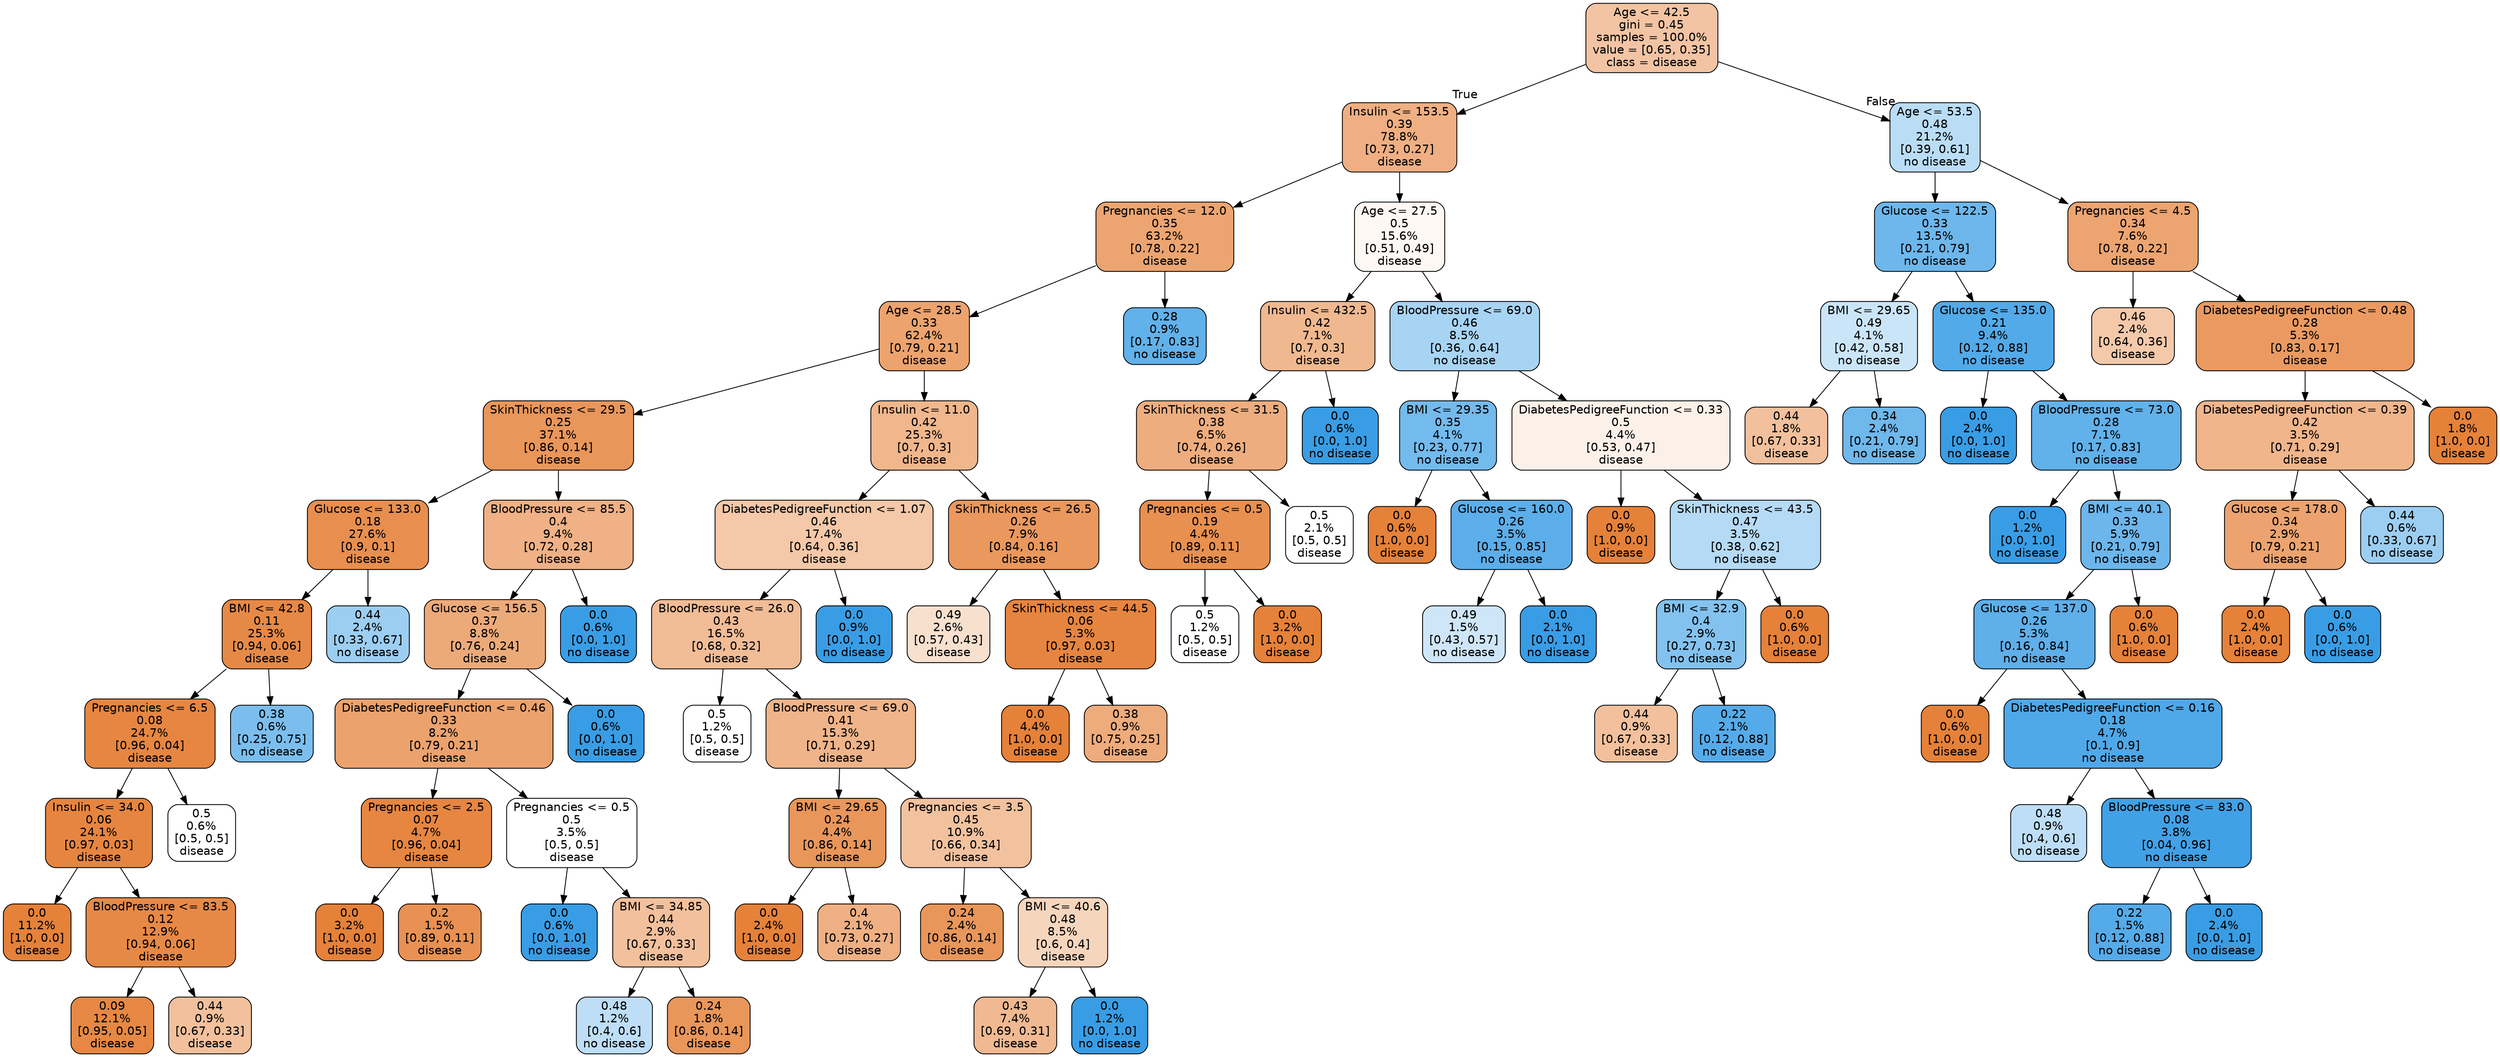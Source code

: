 digraph Tree {
node [shape=box, style="filled, rounded", color="black", fontname="helvetica"] ;
edge [fontname="helvetica"] ;
0 [label="Age <= 42.5\ngini = 0.45\nsamples = 100.0%\nvalue = [0.65, 0.35]\nclass = disease", fillcolor="#f3c4a3"] ;
1 [label="Insulin <= 153.5\n0.39\n78.8%\n[0.73, 0.27]\ndisease", fillcolor="#efaf82"] ;
0 -> 1 [labeldistance=2.5, labelangle=45, headlabel="True"] ;
2 [label="Pregnancies <= 12.0\n0.35\n63.2%\n[0.78, 0.22]\ndisease", fillcolor="#eca571"] ;
1 -> 2 ;
3 [label="Age <= 28.5\n0.33\n62.4%\n[0.79, 0.21]\ndisease", fillcolor="#eca36e"] ;
2 -> 3 ;
4 [label="SkinThickness <= 29.5\n0.25\n37.1%\n[0.86, 0.14]\ndisease", fillcolor="#e9965a"] ;
3 -> 4 ;
5 [label="Glucose <= 133.0\n0.18\n27.6%\n[0.9, 0.1]\ndisease", fillcolor="#e88f4f"] ;
4 -> 5 ;
6 [label="BMI <= 42.8\n0.11\n25.3%\n[0.94, 0.06]\ndisease", fillcolor="#e78946"] ;
5 -> 6 ;
7 [label="Pregnancies <= 6.5\n0.08\n24.7%\n[0.96, 0.04]\ndisease", fillcolor="#e68641"] ;
6 -> 7 ;
8 [label="Insulin <= 34.0\n0.06\n24.1%\n[0.97, 0.03]\ndisease", fillcolor="#e68540"] ;
7 -> 8 ;
9 [label="0.0\n11.2%\n[1.0, 0.0]\ndisease", fillcolor="#e58139"] ;
8 -> 9 ;
10 [label="BloodPressure <= 83.5\n0.12\n12.9%\n[0.94, 0.06]\ndisease", fillcolor="#e78946"] ;
8 -> 10 ;
11 [label="0.09\n12.1%\n[0.95, 0.05]\ndisease", fillcolor="#e68843"] ;
10 -> 11 ;
12 [label="0.44\n0.9%\n[0.67, 0.33]\ndisease", fillcolor="#f2c09c"] ;
10 -> 12 ;
13 [label="0.5\n0.6%\n[0.5, 0.5]\ndisease", fillcolor="#ffffff"] ;
7 -> 13 ;
14 [label="0.38\n0.6%\n[0.25, 0.75]\nno disease", fillcolor="#7bbeee"] ;
6 -> 14 ;
15 [label="0.44\n2.4%\n[0.33, 0.67]\nno disease", fillcolor="#9ccef2"] ;
5 -> 15 ;
16 [label="BloodPressure <= 85.5\n0.4\n9.4%\n[0.72, 0.28]\ndisease", fillcolor="#efb185"] ;
4 -> 16 ;
17 [label="Glucose <= 156.5\n0.37\n8.8%\n[0.76, 0.24]\ndisease", fillcolor="#edaa79"] ;
16 -> 17 ;
18 [label="DiabetesPedigreeFunction <= 0.46\n0.33\n8.2%\n[0.79, 0.21]\ndisease", fillcolor="#eca26d"] ;
17 -> 18 ;
19 [label="Pregnancies <= 2.5\n0.07\n4.7%\n[0.96, 0.04]\ndisease", fillcolor="#e68641"] ;
18 -> 19 ;
20 [label="0.0\n3.2%\n[1.0, 0.0]\ndisease", fillcolor="#e58139"] ;
19 -> 20 ;
21 [label="0.2\n1.5%\n[0.89, 0.11]\ndisease", fillcolor="#e89152"] ;
19 -> 21 ;
22 [label="Pregnancies <= 0.5\n0.5\n3.5%\n[0.5, 0.5]\ndisease", fillcolor="#ffffff"] ;
18 -> 22 ;
23 [label="0.0\n0.6%\n[0.0, 1.0]\nno disease", fillcolor="#399de5"] ;
22 -> 23 ;
24 [label="BMI <= 34.85\n0.44\n2.9%\n[0.67, 0.33]\ndisease", fillcolor="#f2c09c"] ;
22 -> 24 ;
25 [label="0.48\n1.2%\n[0.4, 0.6]\nno disease", fillcolor="#bddef6"] ;
24 -> 25 ;
26 [label="0.24\n1.8%\n[0.86, 0.14]\ndisease", fillcolor="#e9965a"] ;
24 -> 26 ;
27 [label="0.0\n0.6%\n[0.0, 1.0]\nno disease", fillcolor="#399de5"] ;
17 -> 27 ;
28 [label="0.0\n0.6%\n[0.0, 1.0]\nno disease", fillcolor="#399de5"] ;
16 -> 28 ;
29 [label="Insulin <= 11.0\n0.42\n25.3%\n[0.7, 0.3]\ndisease", fillcolor="#f0b68c"] ;
3 -> 29 ;
30 [label="DiabetesPedigreeFunction <= 1.07\n0.46\n17.4%\n[0.64, 0.36]\ndisease", fillcolor="#f4c8a8"] ;
29 -> 30 ;
31 [label="BloodPressure <= 26.0\n0.43\n16.5%\n[0.68, 0.32]\ndisease", fillcolor="#f1bc96"] ;
30 -> 31 ;
32 [label="0.5\n1.2%\n[0.5, 0.5]\ndisease", fillcolor="#ffffff"] ;
31 -> 32 ;
33 [label="BloodPressure <= 69.0\n0.41\n15.3%\n[0.71, 0.29]\ndisease", fillcolor="#efb489"] ;
31 -> 33 ;
34 [label="BMI <= 29.65\n0.24\n4.4%\n[0.86, 0.14]\ndisease", fillcolor="#e9965a"] ;
33 -> 34 ;
35 [label="0.0\n2.4%\n[1.0, 0.0]\ndisease", fillcolor="#e58139"] ;
34 -> 35 ;
36 [label="0.4\n2.1%\n[0.73, 0.27]\ndisease", fillcolor="#efb083"] ;
34 -> 36 ;
37 [label="Pregnancies <= 3.5\n0.45\n10.9%\n[0.66, 0.34]\ndisease", fillcolor="#f2c29f"] ;
33 -> 37 ;
38 [label="0.24\n2.4%\n[0.86, 0.14]\ndisease", fillcolor="#e9965a"] ;
37 -> 38 ;
39 [label="BMI <= 40.6\n0.48\n8.5%\n[0.6, 0.4]\ndisease", fillcolor="#f6d5bd"] ;
37 -> 39 ;
40 [label="0.43\n7.4%\n[0.69, 0.31]\ndisease", fillcolor="#f1b991"] ;
39 -> 40 ;
41 [label="0.0\n1.2%\n[0.0, 1.0]\nno disease", fillcolor="#399de5"] ;
39 -> 41 ;
42 [label="0.0\n0.9%\n[0.0, 1.0]\nno disease", fillcolor="#399de5"] ;
30 -> 42 ;
43 [label="SkinThickness <= 26.5\n0.26\n7.9%\n[0.84, 0.16]\ndisease", fillcolor="#ea985d"] ;
29 -> 43 ;
44 [label="0.49\n2.6%\n[0.57, 0.43]\ndisease", fillcolor="#f8e0ce"] ;
43 -> 44 ;
45 [label="SkinThickness <= 44.5\n0.06\n5.3%\n[0.97, 0.03]\ndisease", fillcolor="#e68540"] ;
43 -> 45 ;
46 [label="0.0\n4.4%\n[1.0, 0.0]\ndisease", fillcolor="#e58139"] ;
45 -> 46 ;
47 [label="0.38\n0.9%\n[0.75, 0.25]\ndisease", fillcolor="#eeab7b"] ;
45 -> 47 ;
48 [label="0.28\n0.9%\n[0.17, 0.83]\nno disease", fillcolor="#61b1ea"] ;
2 -> 48 ;
49 [label="Age <= 27.5\n0.5\n15.6%\n[0.51, 0.49]\ndisease", fillcolor="#fef8f4"] ;
1 -> 49 ;
50 [label="Insulin <= 432.5\n0.42\n7.1%\n[0.7, 0.3]\ndisease", fillcolor="#f0b88f"] ;
49 -> 50 ;
51 [label="SkinThickness <= 31.5\n0.38\n6.5%\n[0.74, 0.26]\ndisease", fillcolor="#eead7e"] ;
50 -> 51 ;
52 [label="Pregnancies <= 0.5\n0.19\n4.4%\n[0.89, 0.11]\ndisease", fillcolor="#e89050"] ;
51 -> 52 ;
53 [label="0.5\n1.2%\n[0.5, 0.5]\ndisease", fillcolor="#ffffff"] ;
52 -> 53 ;
54 [label="0.0\n3.2%\n[1.0, 0.0]\ndisease", fillcolor="#e58139"] ;
52 -> 54 ;
55 [label="0.5\n2.1%\n[0.5, 0.5]\ndisease", fillcolor="#ffffff"] ;
51 -> 55 ;
56 [label="0.0\n0.6%\n[0.0, 1.0]\nno disease", fillcolor="#399de5"] ;
50 -> 56 ;
57 [label="BloodPressure <= 69.0\n0.46\n8.5%\n[0.36, 0.64]\nno disease", fillcolor="#a8d4f4"] ;
49 -> 57 ;
58 [label="BMI <= 29.35\n0.35\n4.1%\n[0.23, 0.77]\nno disease", fillcolor="#73baed"] ;
57 -> 58 ;
59 [label="0.0\n0.6%\n[1.0, 0.0]\ndisease", fillcolor="#e58139"] ;
58 -> 59 ;
60 [label="Glucose <= 160.0\n0.26\n3.5%\n[0.15, 0.85]\nno disease", fillcolor="#5caeea"] ;
58 -> 60 ;
61 [label="0.49\n1.5%\n[0.43, 0.57]\nno disease", fillcolor="#cee6f8"] ;
60 -> 61 ;
62 [label="0.0\n2.1%\n[0.0, 1.0]\nno disease", fillcolor="#399de5"] ;
60 -> 62 ;
63 [label="DiabetesPedigreeFunction <= 0.33\n0.5\n4.4%\n[0.53, 0.47]\ndisease", fillcolor="#fcf1e9"] ;
57 -> 63 ;
64 [label="0.0\n0.9%\n[1.0, 0.0]\ndisease", fillcolor="#e58139"] ;
63 -> 64 ;
65 [label="SkinThickness <= 43.5\n0.47\n3.5%\n[0.38, 0.62]\nno disease", fillcolor="#b5daf5"] ;
63 -> 65 ;
66 [label="BMI <= 32.9\n0.4\n2.9%\n[0.27, 0.73]\nno disease", fillcolor="#83c2ef"] ;
65 -> 66 ;
67 [label="0.44\n0.9%\n[0.67, 0.33]\ndisease", fillcolor="#f2c09c"] ;
66 -> 67 ;
68 [label="0.22\n2.1%\n[0.12, 0.88]\nno disease", fillcolor="#55abe9"] ;
66 -> 68 ;
69 [label="0.0\n0.6%\n[1.0, 0.0]\ndisease", fillcolor="#e58139"] ;
65 -> 69 ;
70 [label="Age <= 53.5\n0.48\n21.2%\n[0.39, 0.61]\nno disease", fillcolor="#baddf6"] ;
0 -> 70 [labeldistance=2.5, labelangle=-45, headlabel="False"] ;
71 [label="Glucose <= 122.5\n0.33\n13.5%\n[0.21, 0.79]\nno disease", fillcolor="#6db7ec"] ;
70 -> 71 ;
72 [label="BMI <= 29.65\n0.49\n4.1%\n[0.42, 0.58]\nno disease", fillcolor="#cae5f8"] ;
71 -> 72 ;
73 [label="0.44\n1.8%\n[0.67, 0.33]\ndisease", fillcolor="#f2c09c"] ;
72 -> 73 ;
74 [label="0.34\n2.4%\n[0.21, 0.79]\nno disease", fillcolor="#6fb8ec"] ;
72 -> 74 ;
75 [label="Glucose <= 135.0\n0.21\n9.4%\n[0.12, 0.88]\nno disease", fillcolor="#53aae8"] ;
71 -> 75 ;
76 [label="0.0\n2.4%\n[0.0, 1.0]\nno disease", fillcolor="#399de5"] ;
75 -> 76 ;
77 [label="BloodPressure <= 73.0\n0.28\n7.1%\n[0.17, 0.83]\nno disease", fillcolor="#61b1ea"] ;
75 -> 77 ;
78 [label="0.0\n1.2%\n[0.0, 1.0]\nno disease", fillcolor="#399de5"] ;
77 -> 78 ;
79 [label="BMI <= 40.1\n0.33\n5.9%\n[0.21, 0.79]\nno disease", fillcolor="#6cb6ec"] ;
77 -> 79 ;
80 [label="Glucose <= 137.0\n0.26\n5.3%\n[0.16, 0.84]\nno disease", fillcolor="#5eafea"] ;
79 -> 80 ;
81 [label="0.0\n0.6%\n[1.0, 0.0]\ndisease", fillcolor="#e58139"] ;
80 -> 81 ;
82 [label="DiabetesPedigreeFunction <= 0.16\n0.18\n4.7%\n[0.1, 0.9]\nno disease", fillcolor="#4fa8e8"] ;
80 -> 82 ;
83 [label="0.48\n0.9%\n[0.4, 0.6]\nno disease", fillcolor="#bddef6"] ;
82 -> 83 ;
84 [label="BloodPressure <= 83.0\n0.08\n3.8%\n[0.04, 0.96]\nno disease", fillcolor="#41a1e6"] ;
82 -> 84 ;
85 [label="0.22\n1.5%\n[0.12, 0.88]\nno disease", fillcolor="#55abe9"] ;
84 -> 85 ;
86 [label="0.0\n2.4%\n[0.0, 1.0]\nno disease", fillcolor="#399de5"] ;
84 -> 86 ;
87 [label="0.0\n0.6%\n[1.0, 0.0]\ndisease", fillcolor="#e58139"] ;
79 -> 87 ;
88 [label="Pregnancies <= 4.5\n0.34\n7.6%\n[0.78, 0.22]\ndisease", fillcolor="#eca471"] ;
70 -> 88 ;
89 [label="0.46\n2.4%\n[0.64, 0.36]\ndisease", fillcolor="#f4c9aa"] ;
88 -> 89 ;
90 [label="DiabetesPedigreeFunction <= 0.48\n0.28\n5.3%\n[0.83, 0.17]\ndisease", fillcolor="#ea9a61"] ;
88 -> 90 ;
91 [label="DiabetesPedigreeFunction <= 0.39\n0.42\n3.5%\n[0.71, 0.29]\ndisease", fillcolor="#f0b58b"] ;
90 -> 91 ;
92 [label="Glucose <= 178.0\n0.34\n2.9%\n[0.79, 0.21]\ndisease", fillcolor="#eca36f"] ;
91 -> 92 ;
93 [label="0.0\n2.4%\n[1.0, 0.0]\ndisease", fillcolor="#e58139"] ;
92 -> 93 ;
94 [label="0.0\n0.6%\n[0.0, 1.0]\nno disease", fillcolor="#399de5"] ;
92 -> 94 ;
95 [label="0.44\n0.6%\n[0.33, 0.67]\nno disease", fillcolor="#9ccef2"] ;
91 -> 95 ;
96 [label="0.0\n1.8%\n[1.0, 0.0]\ndisease", fillcolor="#e58139"] ;
90 -> 96 ;
}